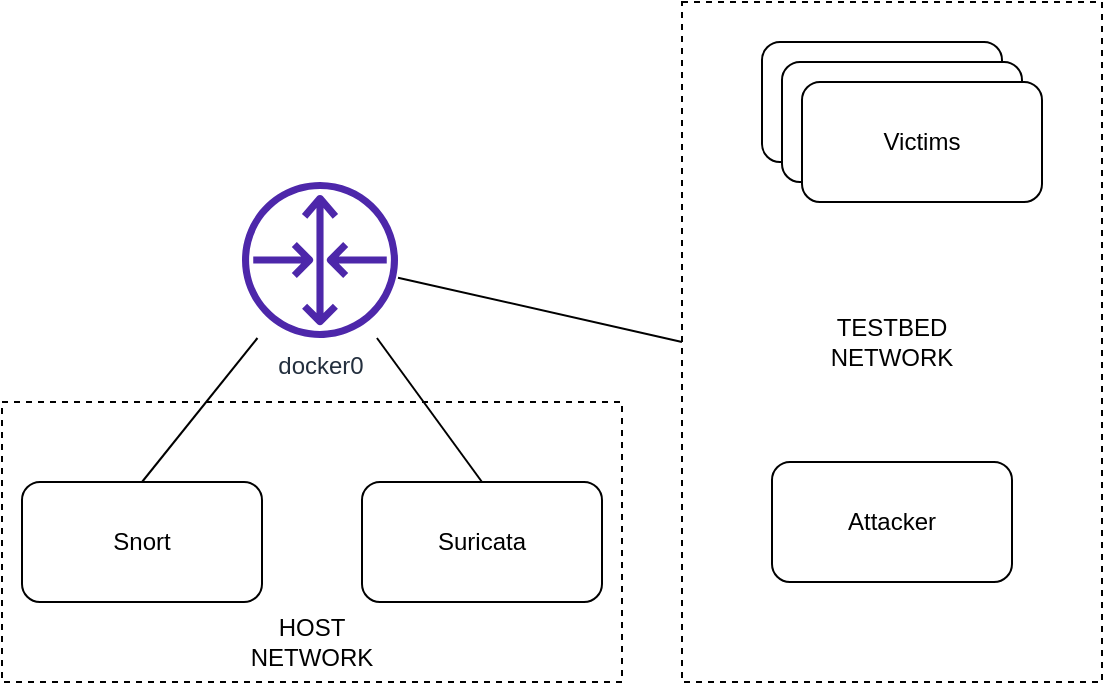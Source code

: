 <mxfile version="16.2.4" type="device"><diagram id="6Xc9AjoTpW59x-NP0QXa" name="Page-1"><mxGraphModel dx="898" dy="586" grid="1" gridSize="10" guides="1" tooltips="1" connect="1" arrows="1" fold="1" page="1" pageScale="1" pageWidth="850" pageHeight="1100" math="0" shadow="0"><root><mxCell id="0"/><mxCell id="1" parent="0"/><mxCell id="nLj8FG0AZKxq9tUYq3MA-1" value="Snort" style="rounded=1;whiteSpace=wrap;html=1;" vertex="1" parent="1"><mxGeometry x="90" y="350" width="120" height="60" as="geometry"/></mxCell><mxCell id="nLj8FG0AZKxq9tUYq3MA-2" value="Suricata" style="rounded=1;whiteSpace=wrap;html=1;" vertex="1" parent="1"><mxGeometry x="260" y="350" width="120" height="60" as="geometry"/></mxCell><mxCell id="nLj8FG0AZKxq9tUYq3MA-9" value="docker0" style="sketch=0;outlineConnect=0;fontColor=#232F3E;gradientColor=none;fillColor=#4D27AA;strokeColor=none;dashed=0;verticalLabelPosition=bottom;verticalAlign=top;align=center;html=1;fontSize=12;fontStyle=0;aspect=fixed;pointerEvents=1;shape=mxgraph.aws4.router;" vertex="1" parent="1"><mxGeometry x="200" y="200" width="78" height="78" as="geometry"/></mxCell><mxCell id="nLj8FG0AZKxq9tUYq3MA-10" value="" style="endArrow=none;html=1;rounded=0;exitX=0.5;exitY=0;exitDx=0;exitDy=0;" edge="1" parent="1" source="nLj8FG0AZKxq9tUYq3MA-2" target="nLj8FG0AZKxq9tUYq3MA-9"><mxGeometry width="50" height="50" relative="1" as="geometry"><mxPoint x="400" y="330" as="sourcePoint"/><mxPoint x="450" y="280" as="targetPoint"/></mxGeometry></mxCell><mxCell id="nLj8FG0AZKxq9tUYq3MA-11" value="" style="endArrow=none;html=1;rounded=0;exitX=0.5;exitY=0;exitDx=0;exitDy=0;" edge="1" parent="1" source="nLj8FG0AZKxq9tUYq3MA-1" target="nLj8FG0AZKxq9tUYq3MA-9"><mxGeometry width="50" height="50" relative="1" as="geometry"><mxPoint x="400" y="330" as="sourcePoint"/><mxPoint x="450" y="280" as="targetPoint"/></mxGeometry></mxCell><mxCell id="nLj8FG0AZKxq9tUYq3MA-14" value="TESTBED&lt;br&gt;NETWORK" style="rounded=0;whiteSpace=wrap;html=1;dashed=1;fillColor=none;" vertex="1" parent="1"><mxGeometry x="420" y="110" width="210" height="340" as="geometry"/></mxCell><mxCell id="nLj8FG0AZKxq9tUYq3MA-12" value="Victims" style="rounded=1;whiteSpace=wrap;html=1;" vertex="1" parent="1"><mxGeometry x="460" y="130" width="120" height="60" as="geometry"/></mxCell><mxCell id="nLj8FG0AZKxq9tUYq3MA-13" value="&lt;br&gt;&lt;br&gt;&lt;br&gt;&lt;br&gt;&lt;br&gt;&lt;br&gt;&lt;br&gt;HOST&lt;br&gt;NETWORK" style="rounded=0;whiteSpace=wrap;html=1;dashed=1;fillColor=none;" vertex="1" parent="1"><mxGeometry x="80" y="310" width="310" height="140" as="geometry"/></mxCell><mxCell id="nLj8FG0AZKxq9tUYq3MA-15" value="Victims" style="rounded=1;whiteSpace=wrap;html=1;" vertex="1" parent="1"><mxGeometry x="470" y="140" width="120" height="60" as="geometry"/></mxCell><mxCell id="nLj8FG0AZKxq9tUYq3MA-16" value="Victims" style="rounded=1;whiteSpace=wrap;html=1;" vertex="1" parent="1"><mxGeometry x="480" y="150" width="120" height="60" as="geometry"/></mxCell><mxCell id="nLj8FG0AZKxq9tUYq3MA-18" value="" style="endArrow=none;html=1;rounded=0;exitX=0;exitY=0.5;exitDx=0;exitDy=0;" edge="1" parent="1" source="nLj8FG0AZKxq9tUYq3MA-14" target="nLj8FG0AZKxq9tUYq3MA-9"><mxGeometry width="50" height="50" relative="1" as="geometry"><mxPoint x="330" y="360" as="sourcePoint"/><mxPoint x="277.459" y="288" as="targetPoint"/></mxGeometry></mxCell><mxCell id="nLj8FG0AZKxq9tUYq3MA-19" value="Attacker" style="rounded=1;whiteSpace=wrap;html=1;" vertex="1" parent="1"><mxGeometry x="465" y="340" width="120" height="60" as="geometry"/></mxCell></root></mxGraphModel></diagram></mxfile>